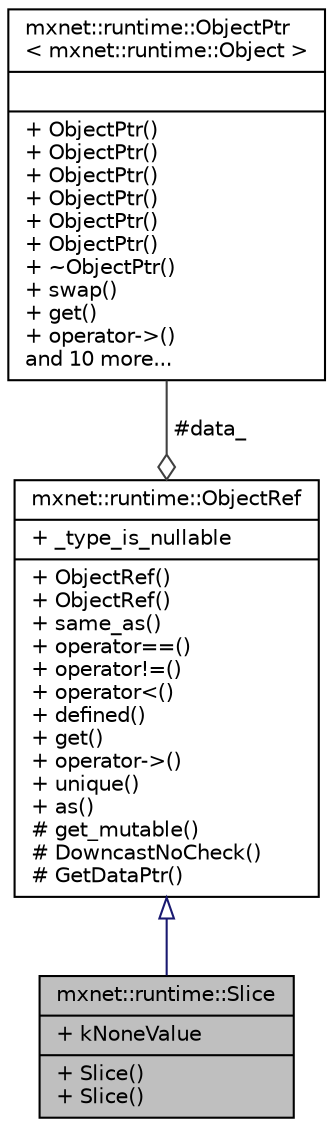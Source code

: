 digraph "mxnet::runtime::Slice"
{
 // LATEX_PDF_SIZE
  edge [fontname="Helvetica",fontsize="10",labelfontname="Helvetica",labelfontsize="10"];
  node [fontname="Helvetica",fontsize="10",shape=record];
  Node1 [label="{mxnet::runtime::Slice\n|+ kNoneValue\l|+ Slice()\l+ Slice()\l}",height=0.2,width=0.4,color="black", fillcolor="grey75", style="filled", fontcolor="black",tooltip=" "];
  Node2 -> Node1 [dir="back",color="midnightblue",fontsize="10",style="solid",arrowtail="onormal",fontname="Helvetica"];
  Node2 [label="{mxnet::runtime::ObjectRef\n|+ _type_is_nullable\l|+ ObjectRef()\l+ ObjectRef()\l+ same_as()\l+ operator==()\l+ operator!=()\l+ operator\<()\l+ defined()\l+ get()\l+ operator-\>()\l+ unique()\l+ as()\l# get_mutable()\l# DowncastNoCheck()\l# GetDataPtr()\l}",height=0.2,width=0.4,color="black", fillcolor="white", style="filled",URL="$classmxnet_1_1runtime_1_1ObjectRef.html",tooltip="Base class of all object reference."];
  Node3 -> Node2 [color="grey25",fontsize="10",style="solid",label=" #data_" ,arrowhead="odiamond",fontname="Helvetica"];
  Node3 [label="{mxnet::runtime::ObjectPtr\l\< mxnet::runtime::Object \>\n||+ ObjectPtr()\l+ ObjectPtr()\l+ ObjectPtr()\l+ ObjectPtr()\l+ ObjectPtr()\l+ ObjectPtr()\l+ ~ObjectPtr()\l+ swap()\l+ get()\l+ operator-\>()\land 10 more...\l}",height=0.2,width=0.4,color="black", fillcolor="white", style="filled",URL="$classmxnet_1_1runtime_1_1ObjectPtr.html",tooltip=" "];
}

